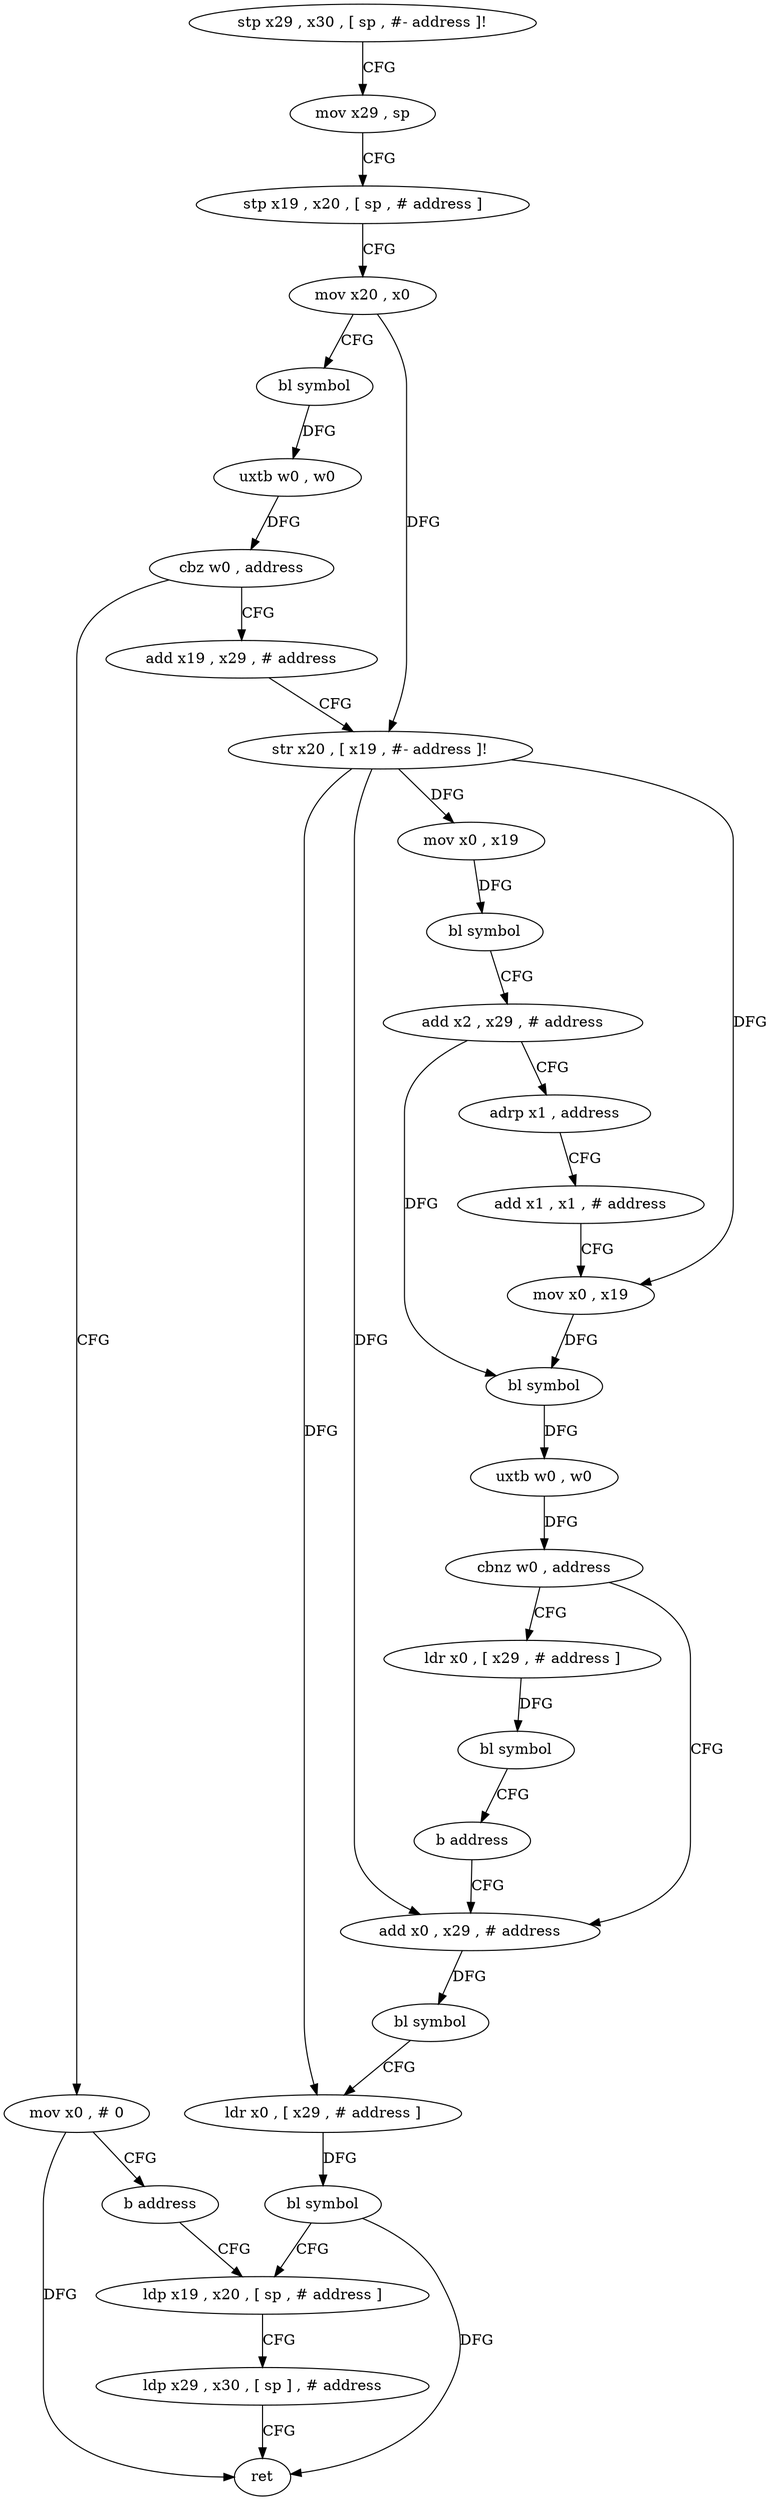 digraph "func" {
"146988" [label = "stp x29 , x30 , [ sp , #- address ]!" ]
"146992" [label = "mov x29 , sp" ]
"146996" [label = "stp x19 , x20 , [ sp , # address ]" ]
"147000" [label = "mov x20 , x0" ]
"147004" [label = "bl symbol" ]
"147008" [label = "uxtb w0 , w0" ]
"147012" [label = "cbz w0 , address" ]
"147100" [label = "mov x0 , # 0" ]
"147016" [label = "add x19 , x29 , # address" ]
"147104" [label = "b address" ]
"147076" [label = "ldp x19 , x20 , [ sp , # address ]" ]
"147020" [label = "str x20 , [ x19 , #- address ]!" ]
"147024" [label = "mov x0 , x19" ]
"147028" [label = "bl symbol" ]
"147032" [label = "add x2 , x29 , # address" ]
"147036" [label = "adrp x1 , address" ]
"147040" [label = "add x1 , x1 , # address" ]
"147044" [label = "mov x0 , x19" ]
"147048" [label = "bl symbol" ]
"147052" [label = "uxtb w0 , w0" ]
"147056" [label = "cbnz w0 , address" ]
"147088" [label = "ldr x0 , [ x29 , # address ]" ]
"147060" [label = "add x0 , x29 , # address" ]
"147080" [label = "ldp x29 , x30 , [ sp ] , # address" ]
"147084" [label = "ret" ]
"147092" [label = "bl symbol" ]
"147096" [label = "b address" ]
"147064" [label = "bl symbol" ]
"147068" [label = "ldr x0 , [ x29 , # address ]" ]
"147072" [label = "bl symbol" ]
"146988" -> "146992" [ label = "CFG" ]
"146992" -> "146996" [ label = "CFG" ]
"146996" -> "147000" [ label = "CFG" ]
"147000" -> "147004" [ label = "CFG" ]
"147000" -> "147020" [ label = "DFG" ]
"147004" -> "147008" [ label = "DFG" ]
"147008" -> "147012" [ label = "DFG" ]
"147012" -> "147100" [ label = "CFG" ]
"147012" -> "147016" [ label = "CFG" ]
"147100" -> "147104" [ label = "CFG" ]
"147100" -> "147084" [ label = "DFG" ]
"147016" -> "147020" [ label = "CFG" ]
"147104" -> "147076" [ label = "CFG" ]
"147076" -> "147080" [ label = "CFG" ]
"147020" -> "147024" [ label = "DFG" ]
"147020" -> "147068" [ label = "DFG" ]
"147020" -> "147044" [ label = "DFG" ]
"147020" -> "147060" [ label = "DFG" ]
"147024" -> "147028" [ label = "DFG" ]
"147028" -> "147032" [ label = "CFG" ]
"147032" -> "147036" [ label = "CFG" ]
"147032" -> "147048" [ label = "DFG" ]
"147036" -> "147040" [ label = "CFG" ]
"147040" -> "147044" [ label = "CFG" ]
"147044" -> "147048" [ label = "DFG" ]
"147048" -> "147052" [ label = "DFG" ]
"147052" -> "147056" [ label = "DFG" ]
"147056" -> "147088" [ label = "CFG" ]
"147056" -> "147060" [ label = "CFG" ]
"147088" -> "147092" [ label = "DFG" ]
"147060" -> "147064" [ label = "DFG" ]
"147080" -> "147084" [ label = "CFG" ]
"147092" -> "147096" [ label = "CFG" ]
"147096" -> "147060" [ label = "CFG" ]
"147064" -> "147068" [ label = "CFG" ]
"147068" -> "147072" [ label = "DFG" ]
"147072" -> "147076" [ label = "CFG" ]
"147072" -> "147084" [ label = "DFG" ]
}
